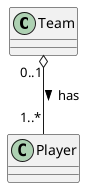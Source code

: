 @startuml "Aggregation"
class Team {
}

class Player {
}

Team "0..1" o-- "1..*" Player : > has
@enduml